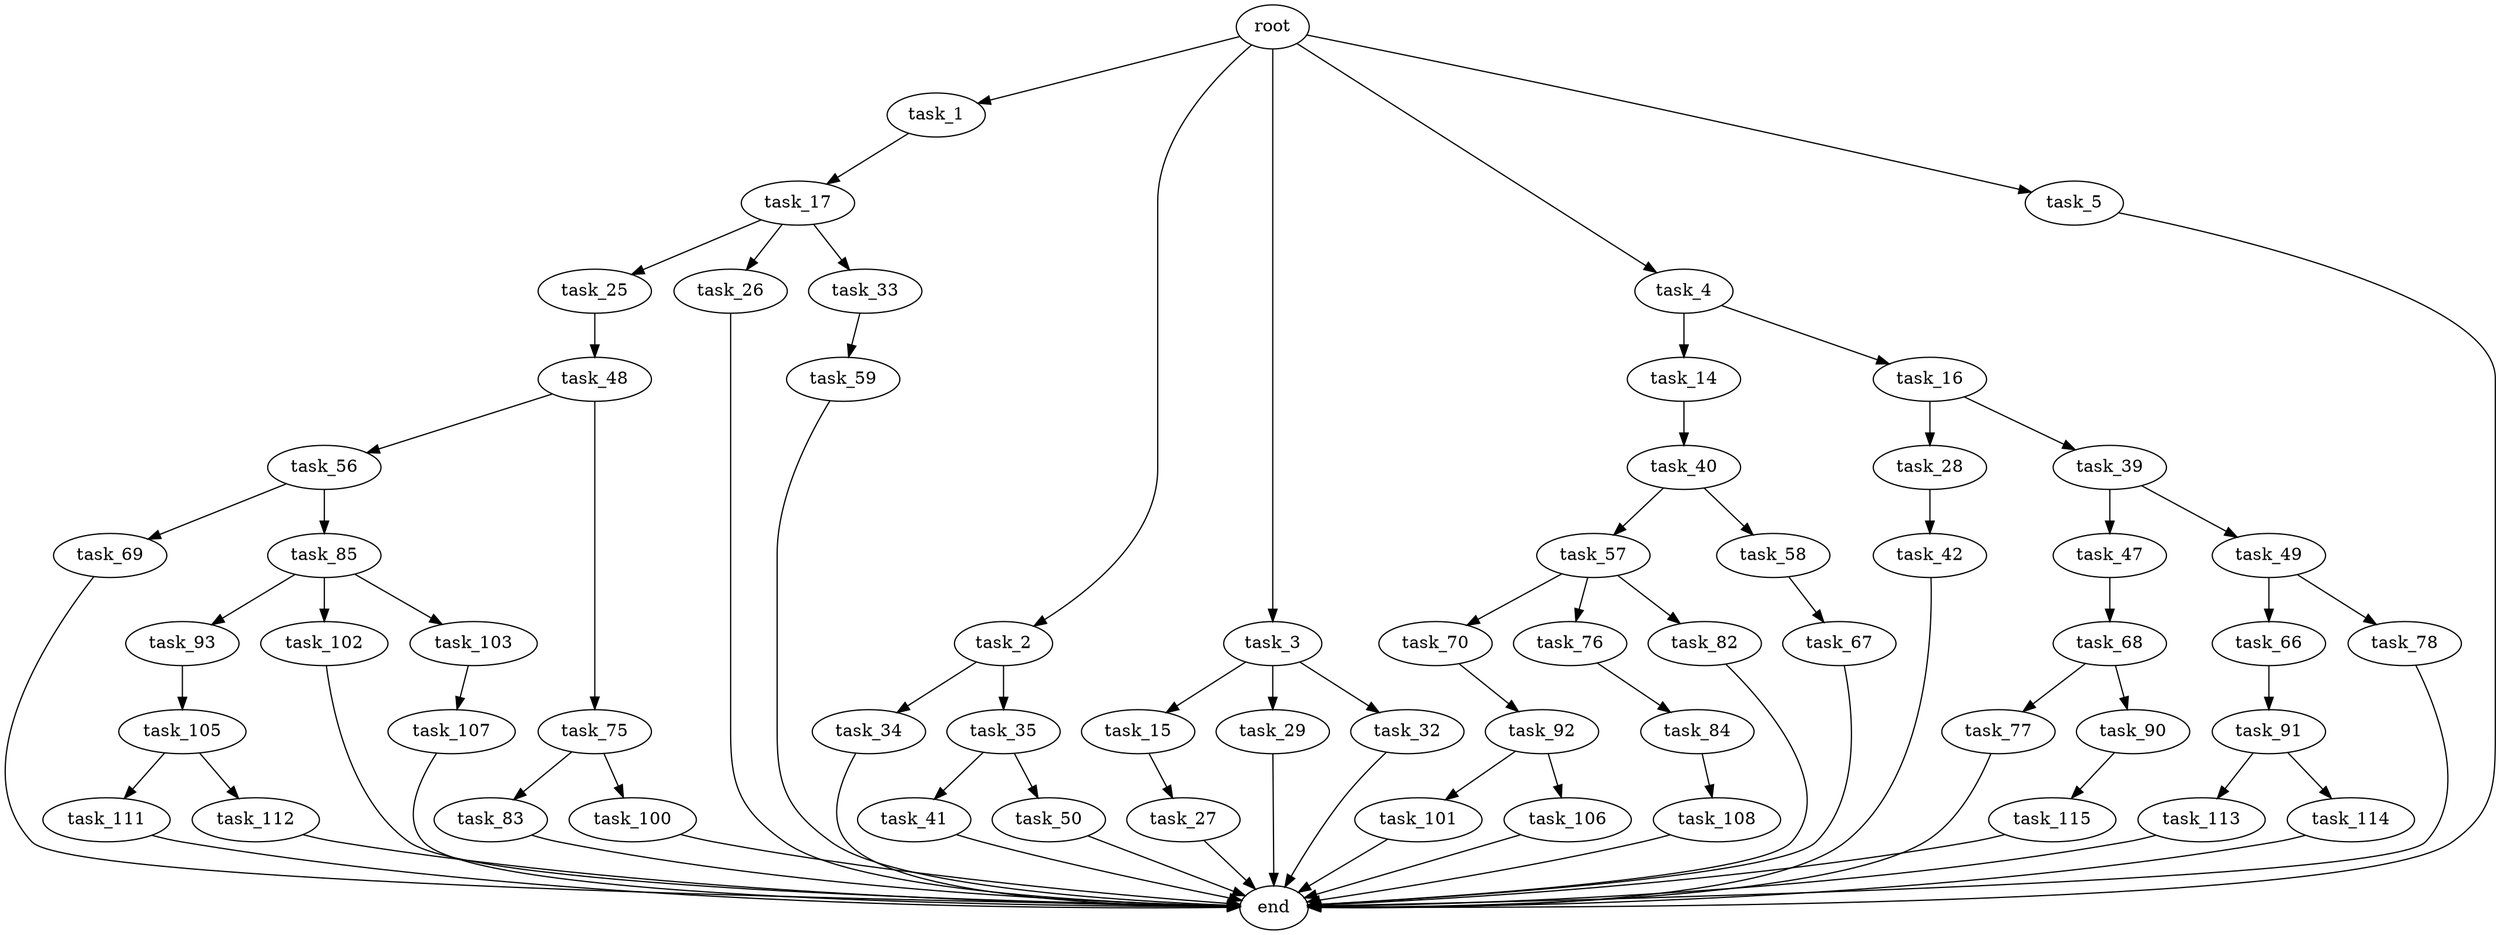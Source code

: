 digraph G {
  root [size="0.000000"];
  task_1 [size="549755813888.000000"];
  task_2 [size="368293445632.000000"];
  task_3 [size="1073741824000.000000"];
  task_4 [size="12547137080.000000"];
  task_5 [size="19100180680.000000"];
  task_14 [size="658827780062.000000"];
  task_15 [size="134217728000.000000"];
  task_16 [size="363834441548.000000"];
  task_17 [size="549755813888.000000"];
  task_25 [size="29129412377.000000"];
  task_26 [size="18734543152.000000"];
  task_27 [size="134217728000.000000"];
  task_28 [size="13600901412.000000"];
  task_29 [size="12072878617.000000"];
  task_32 [size="368293445632.000000"];
  task_33 [size="9498821103.000000"];
  task_34 [size="134217728000.000000"];
  task_35 [size="604957334928.000000"];
  task_39 [size="416631991944.000000"];
  task_40 [size="401129274.000000"];
  task_41 [size="311800850755.000000"];
  task_42 [size="134217728000.000000"];
  task_47 [size="203344646198.000000"];
  task_48 [size="134217728000.000000"];
  task_49 [size="134217728000.000000"];
  task_50 [size="17479504933.000000"];
  task_56 [size="68719476736.000000"];
  task_57 [size="449609097010.000000"];
  task_58 [size="17343446912.000000"];
  task_59 [size="377894294713.000000"];
  task_66 [size="510065735366.000000"];
  task_67 [size="12334456877.000000"];
  task_68 [size="782757789696.000000"];
  task_69 [size="250650284314.000000"];
  task_70 [size="14990176341.000000"];
  task_75 [size="368293445632.000000"];
  task_76 [size="2702680790.000000"];
  task_77 [size="10243726110.000000"];
  task_78 [size="231928233984.000000"];
  task_82 [size="293630304157.000000"];
  task_83 [size="932334010.000000"];
  task_84 [size="674554887.000000"];
  task_85 [size="23882434692.000000"];
  task_90 [size="965612787015.000000"];
  task_91 [size="7424216452.000000"];
  task_92 [size="68719476736.000000"];
  task_93 [size="68719476736.000000"];
  task_100 [size="549755813888.000000"];
  task_101 [size="4359706060.000000"];
  task_102 [size="19936406900.000000"];
  task_103 [size="10266087974.000000"];
  task_105 [size="14168820530.000000"];
  task_106 [size="4388034252.000000"];
  task_107 [size="549755813888.000000"];
  task_108 [size="782757789696.000000"];
  task_111 [size="22190590854.000000"];
  task_112 [size="782757789696.000000"];
  task_113 [size="640461070.000000"];
  task_114 [size="549755813888.000000"];
  task_115 [size="3333871459.000000"];
  end [size="0.000000"];

  root -> task_1 [size="1.000000"];
  root -> task_2 [size="1.000000"];
  root -> task_3 [size="1.000000"];
  root -> task_4 [size="1.000000"];
  root -> task_5 [size="1.000000"];
  task_1 -> task_17 [size="536870912.000000"];
  task_2 -> task_34 [size="411041792.000000"];
  task_2 -> task_35 [size="411041792.000000"];
  task_3 -> task_15 [size="838860800.000000"];
  task_3 -> task_29 [size="838860800.000000"];
  task_3 -> task_32 [size="838860800.000000"];
  task_4 -> task_14 [size="33554432.000000"];
  task_4 -> task_16 [size="33554432.000000"];
  task_5 -> end [size="1.000000"];
  task_14 -> task_40 [size="838860800.000000"];
  task_15 -> task_27 [size="209715200.000000"];
  task_16 -> task_28 [size="411041792.000000"];
  task_16 -> task_39 [size="411041792.000000"];
  task_17 -> task_25 [size="536870912.000000"];
  task_17 -> task_26 [size="536870912.000000"];
  task_17 -> task_33 [size="536870912.000000"];
  task_25 -> task_48 [size="838860800.000000"];
  task_26 -> end [size="1.000000"];
  task_27 -> end [size="1.000000"];
  task_28 -> task_42 [size="536870912.000000"];
  task_29 -> end [size="1.000000"];
  task_32 -> end [size="1.000000"];
  task_33 -> task_59 [size="33554432.000000"];
  task_34 -> end [size="1.000000"];
  task_35 -> task_41 [size="411041792.000000"];
  task_35 -> task_50 [size="411041792.000000"];
  task_39 -> task_47 [size="679477248.000000"];
  task_39 -> task_49 [size="679477248.000000"];
  task_40 -> task_57 [size="33554432.000000"];
  task_40 -> task_58 [size="33554432.000000"];
  task_41 -> end [size="1.000000"];
  task_42 -> end [size="1.000000"];
  task_47 -> task_68 [size="301989888.000000"];
  task_48 -> task_56 [size="209715200.000000"];
  task_48 -> task_75 [size="209715200.000000"];
  task_49 -> task_66 [size="209715200.000000"];
  task_49 -> task_78 [size="209715200.000000"];
  task_50 -> end [size="1.000000"];
  task_56 -> task_69 [size="134217728.000000"];
  task_56 -> task_85 [size="134217728.000000"];
  task_57 -> task_70 [size="411041792.000000"];
  task_57 -> task_76 [size="411041792.000000"];
  task_57 -> task_82 [size="411041792.000000"];
  task_58 -> task_67 [size="838860800.000000"];
  task_59 -> end [size="1.000000"];
  task_66 -> task_91 [size="679477248.000000"];
  task_67 -> end [size="1.000000"];
  task_68 -> task_77 [size="679477248.000000"];
  task_68 -> task_90 [size="679477248.000000"];
  task_69 -> end [size="1.000000"];
  task_70 -> task_92 [size="33554432.000000"];
  task_75 -> task_83 [size="411041792.000000"];
  task_75 -> task_100 [size="411041792.000000"];
  task_76 -> task_84 [size="134217728.000000"];
  task_77 -> end [size="1.000000"];
  task_78 -> end [size="1.000000"];
  task_82 -> end [size="1.000000"];
  task_83 -> end [size="1.000000"];
  task_84 -> task_108 [size="33554432.000000"];
  task_85 -> task_93 [size="536870912.000000"];
  task_85 -> task_102 [size="536870912.000000"];
  task_85 -> task_103 [size="536870912.000000"];
  task_90 -> task_115 [size="679477248.000000"];
  task_91 -> task_113 [size="411041792.000000"];
  task_91 -> task_114 [size="411041792.000000"];
  task_92 -> task_101 [size="134217728.000000"];
  task_92 -> task_106 [size="134217728.000000"];
  task_93 -> task_105 [size="134217728.000000"];
  task_100 -> end [size="1.000000"];
  task_101 -> end [size="1.000000"];
  task_102 -> end [size="1.000000"];
  task_103 -> task_107 [size="411041792.000000"];
  task_105 -> task_111 [size="301989888.000000"];
  task_105 -> task_112 [size="301989888.000000"];
  task_106 -> end [size="1.000000"];
  task_107 -> end [size="1.000000"];
  task_108 -> end [size="1.000000"];
  task_111 -> end [size="1.000000"];
  task_112 -> end [size="1.000000"];
  task_113 -> end [size="1.000000"];
  task_114 -> end [size="1.000000"];
  task_115 -> end [size="1.000000"];
}
